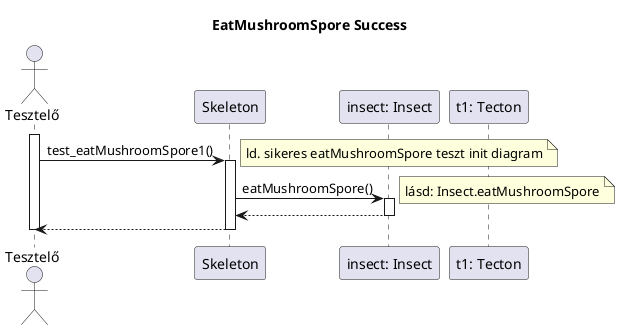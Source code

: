 @startuml test_eatMushroomSpore1

title EatMushroomSpore Success

actor "Tesztelő" as t
participant "Skeleton" as ske
participant "insect: Insect" as i
participant "t1: Tecton" as t1

activate t

t -> ske: test_eatMushroomSpore1()
note right: ld. sikeres eatMushroomSpore teszt init diagram
activate ske

	ske -> i: eatMushroomSpore()
	activate i
	note right: lásd: Insect.eatMushroomSpore

	ske <-- i
	deactivate i

t <-- ske
deactivate ske

deactivate t

@enduml